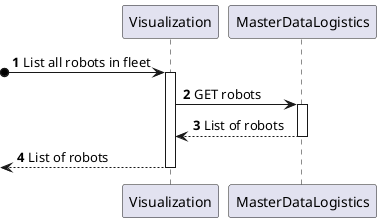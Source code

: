 @startuml

autonumber

participant Visualization
participant "MasterDataLogistics" as GI

?o-> Visualization: List all robots in fleet
activate Visualization

Visualization -> GI: GET robots
activate GI

GI --> Visualization: List of robots
deactivate GI

<-- Visualization: List of robots
deactivate Visualization


@enduml
